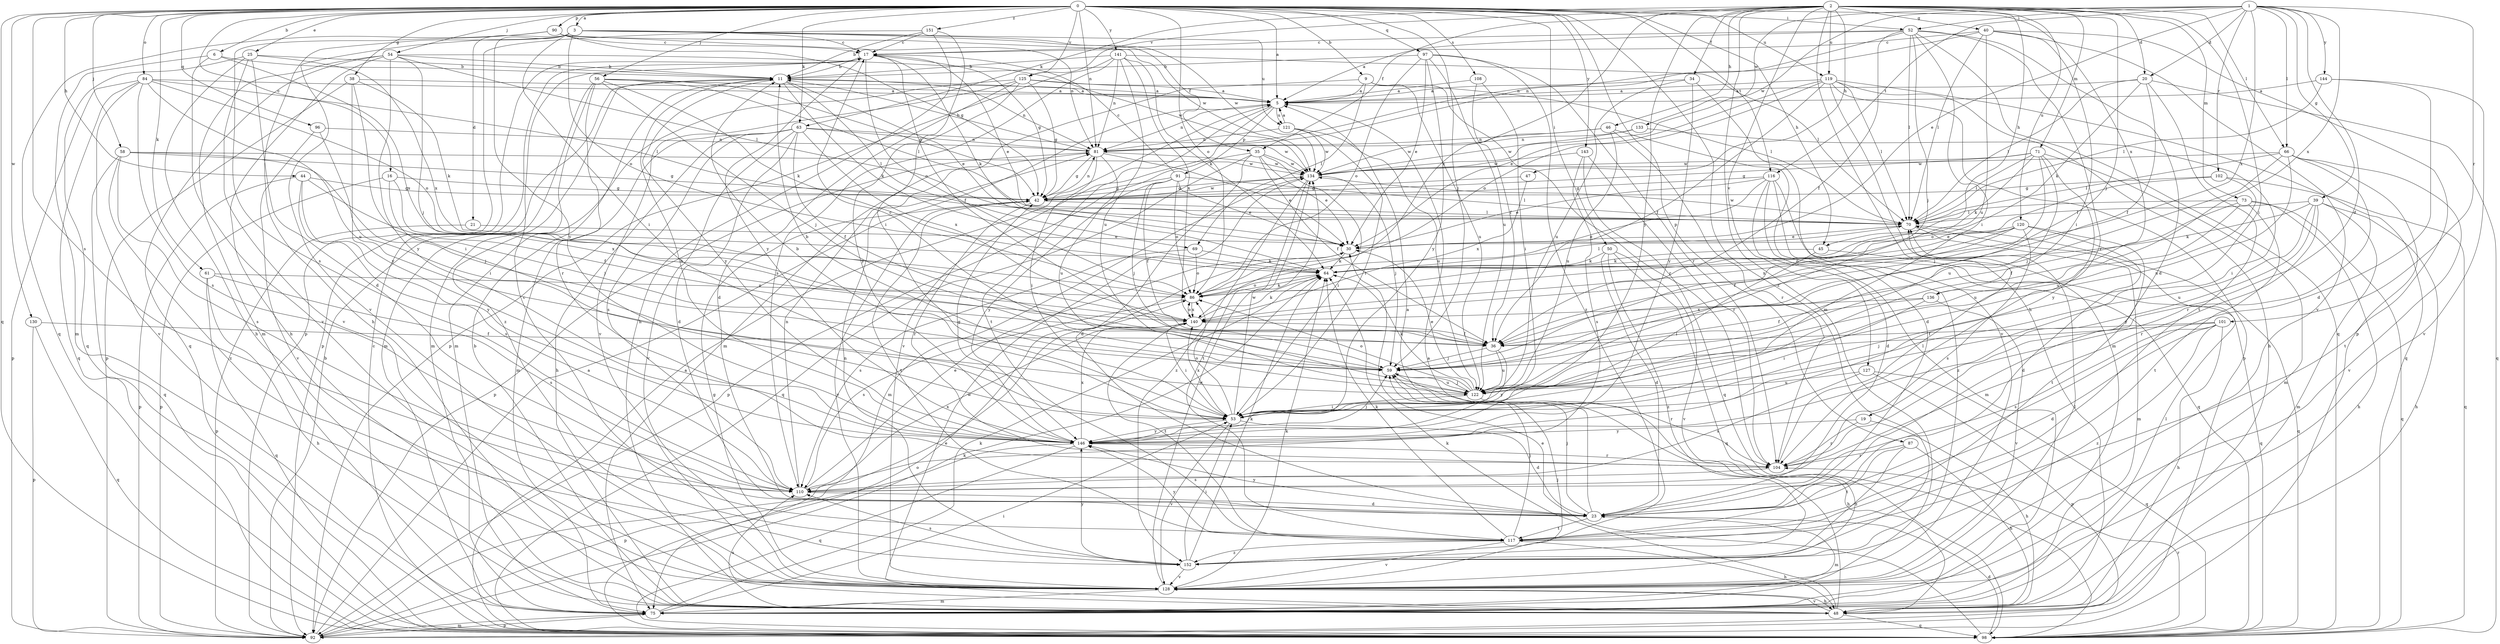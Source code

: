 strict digraph  {
0;
1;
2;
3;
5;
6;
9;
11;
16;
17;
19;
20;
21;
23;
25;
30;
34;
35;
36;
38;
39;
40;
42;
44;
45;
46;
47;
48;
50;
52;
53;
54;
56;
58;
59;
61;
63;
64;
66;
69;
70;
71;
73;
75;
81;
84;
86;
87;
90;
91;
92;
96;
97;
98;
101;
102;
104;
108;
110;
116;
117;
119;
120;
121;
122;
125;
127;
128;
130;
133;
134;
136;
140;
141;
143;
144;
146;
151;
152;
0 -> 3  [label=a];
0 -> 5  [label=a];
0 -> 6  [label=b];
0 -> 9  [label=b];
0 -> 16  [label=c];
0 -> 25  [label=e];
0 -> 38  [label=g];
0 -> 44  [label=h];
0 -> 45  [label=h];
0 -> 50  [label=i];
0 -> 52  [label=i];
0 -> 54  [label=j];
0 -> 56  [label=j];
0 -> 58  [label=j];
0 -> 59  [label=j];
0 -> 61  [label=k];
0 -> 63  [label=k];
0 -> 81  [label=n];
0 -> 84  [label=o];
0 -> 86  [label=o];
0 -> 87  [label=p];
0 -> 90  [label=p];
0 -> 96  [label=q];
0 -> 97  [label=q];
0 -> 98  [label=q];
0 -> 108  [label=s];
0 -> 110  [label=s];
0 -> 116  [label=t];
0 -> 119  [label=u];
0 -> 125  [label=v];
0 -> 130  [label=w];
0 -> 136  [label=x];
0 -> 141  [label=y];
0 -> 143  [label=y];
0 -> 151  [label=z];
0 -> 152  [label=z];
1 -> 19  [label=d];
1 -> 20  [label=d];
1 -> 30  [label=e];
1 -> 39  [label=g];
1 -> 52  [label=i];
1 -> 66  [label=l];
1 -> 101  [label=r];
1 -> 102  [label=r];
1 -> 116  [label=t];
1 -> 133  [label=w];
1 -> 134  [label=w];
1 -> 136  [label=x];
1 -> 140  [label=x];
1 -> 144  [label=y];
2 -> 20  [label=d];
2 -> 34  [label=f];
2 -> 35  [label=f];
2 -> 40  [label=g];
2 -> 45  [label=h];
2 -> 46  [label=h];
2 -> 47  [label=h];
2 -> 48  [label=h];
2 -> 53  [label=i];
2 -> 59  [label=j];
2 -> 63  [label=k];
2 -> 66  [label=l];
2 -> 71  [label=m];
2 -> 73  [label=m];
2 -> 75  [label=m];
2 -> 119  [label=u];
2 -> 120  [label=u];
2 -> 125  [label=v];
2 -> 127  [label=v];
2 -> 140  [label=x];
2 -> 146  [label=y];
3 -> 17  [label=c];
3 -> 21  [label=d];
3 -> 35  [label=f];
3 -> 48  [label=h];
3 -> 53  [label=i];
3 -> 86  [label=o];
3 -> 121  [label=u];
3 -> 128  [label=v];
3 -> 134  [label=w];
3 -> 146  [label=y];
5 -> 81  [label=n];
5 -> 91  [label=p];
5 -> 117  [label=t];
5 -> 121  [label=u];
5 -> 128  [label=v];
6 -> 11  [label=b];
6 -> 75  [label=m];
6 -> 128  [label=v];
6 -> 140  [label=x];
9 -> 5  [label=a];
9 -> 69  [label=l];
9 -> 75  [label=m];
9 -> 104  [label=r];
9 -> 122  [label=u];
11 -> 5  [label=a];
11 -> 30  [label=e];
11 -> 64  [label=k];
11 -> 69  [label=l];
11 -> 75  [label=m];
11 -> 81  [label=n];
11 -> 146  [label=y];
16 -> 42  [label=g];
16 -> 59  [label=j];
16 -> 92  [label=p];
16 -> 140  [label=x];
17 -> 11  [label=b];
17 -> 30  [label=e];
17 -> 36  [label=f];
17 -> 42  [label=g];
17 -> 64  [label=k];
17 -> 86  [label=o];
17 -> 92  [label=p];
17 -> 146  [label=y];
19 -> 48  [label=h];
19 -> 104  [label=r];
19 -> 146  [label=y];
20 -> 5  [label=a];
20 -> 36  [label=f];
20 -> 64  [label=k];
20 -> 70  [label=l];
20 -> 98  [label=q];
20 -> 117  [label=t];
21 -> 30  [label=e];
21 -> 92  [label=p];
23 -> 5  [label=a];
23 -> 59  [label=j];
23 -> 75  [label=m];
23 -> 117  [label=t];
23 -> 146  [label=y];
25 -> 11  [label=b];
25 -> 23  [label=d];
25 -> 48  [label=h];
25 -> 98  [label=q];
25 -> 128  [label=v];
25 -> 140  [label=x];
30 -> 64  [label=k];
34 -> 5  [label=a];
34 -> 122  [label=u];
34 -> 128  [label=v];
34 -> 146  [label=y];
35 -> 23  [label=d];
35 -> 30  [label=e];
35 -> 36  [label=f];
35 -> 53  [label=i];
35 -> 92  [label=p];
35 -> 98  [label=q];
35 -> 134  [label=w];
36 -> 59  [label=j];
36 -> 122  [label=u];
36 -> 146  [label=y];
38 -> 5  [label=a];
38 -> 53  [label=i];
38 -> 64  [label=k];
38 -> 92  [label=p];
38 -> 146  [label=y];
39 -> 48  [label=h];
39 -> 64  [label=k];
39 -> 70  [label=l];
39 -> 75  [label=m];
39 -> 104  [label=r];
39 -> 122  [label=u];
39 -> 146  [label=y];
40 -> 17  [label=c];
40 -> 53  [label=i];
40 -> 70  [label=l];
40 -> 81  [label=n];
40 -> 92  [label=p];
40 -> 122  [label=u];
40 -> 128  [label=v];
42 -> 70  [label=l];
42 -> 81  [label=n];
42 -> 104  [label=r];
42 -> 117  [label=t];
42 -> 128  [label=v];
42 -> 134  [label=w];
44 -> 36  [label=f];
44 -> 42  [label=g];
44 -> 92  [label=p];
44 -> 110  [label=s];
44 -> 146  [label=y];
45 -> 53  [label=i];
45 -> 64  [label=k];
45 -> 98  [label=q];
46 -> 23  [label=d];
46 -> 81  [label=n];
46 -> 104  [label=r];
46 -> 122  [label=u];
46 -> 134  [label=w];
47 -> 42  [label=g];
47 -> 140  [label=x];
48 -> 5  [label=a];
48 -> 11  [label=b];
48 -> 64  [label=k];
48 -> 98  [label=q];
48 -> 110  [label=s];
48 -> 128  [label=v];
48 -> 134  [label=w];
50 -> 23  [label=d];
50 -> 64  [label=k];
50 -> 98  [label=q];
50 -> 128  [label=v];
50 -> 152  [label=z];
52 -> 5  [label=a];
52 -> 17  [label=c];
52 -> 23  [label=d];
52 -> 36  [label=f];
52 -> 53  [label=i];
52 -> 59  [label=j];
52 -> 70  [label=l];
52 -> 81  [label=n];
52 -> 98  [label=q];
52 -> 104  [label=r];
53 -> 11  [label=b];
53 -> 23  [label=d];
53 -> 86  [label=o];
53 -> 128  [label=v];
53 -> 134  [label=w];
53 -> 140  [label=x];
53 -> 146  [label=y];
54 -> 11  [label=b];
54 -> 48  [label=h];
54 -> 59  [label=j];
54 -> 70  [label=l];
54 -> 75  [label=m];
54 -> 98  [label=q];
54 -> 134  [label=w];
54 -> 146  [label=y];
56 -> 5  [label=a];
56 -> 42  [label=g];
56 -> 59  [label=j];
56 -> 64  [label=k];
56 -> 70  [label=l];
56 -> 75  [label=m];
56 -> 104  [label=r];
56 -> 152  [label=z];
58 -> 42  [label=g];
58 -> 59  [label=j];
58 -> 98  [label=q];
58 -> 110  [label=s];
58 -> 134  [label=w];
58 -> 152  [label=z];
59 -> 17  [label=c];
59 -> 104  [label=r];
59 -> 122  [label=u];
61 -> 48  [label=h];
61 -> 86  [label=o];
61 -> 98  [label=q];
61 -> 110  [label=s];
63 -> 23  [label=d];
63 -> 36  [label=f];
63 -> 48  [label=h];
63 -> 75  [label=m];
63 -> 81  [label=n];
63 -> 110  [label=s];
63 -> 128  [label=v];
63 -> 134  [label=w];
63 -> 140  [label=x];
64 -> 70  [label=l];
64 -> 86  [label=o];
66 -> 59  [label=j];
66 -> 70  [label=l];
66 -> 104  [label=r];
66 -> 117  [label=t];
66 -> 122  [label=u];
66 -> 128  [label=v];
66 -> 134  [label=w];
69 -> 64  [label=k];
69 -> 86  [label=o];
69 -> 110  [label=s];
70 -> 30  [label=e];
70 -> 75  [label=m];
70 -> 98  [label=q];
70 -> 134  [label=w];
71 -> 42  [label=g];
71 -> 59  [label=j];
71 -> 64  [label=k];
71 -> 70  [label=l];
71 -> 75  [label=m];
71 -> 122  [label=u];
71 -> 134  [label=w];
71 -> 146  [label=y];
73 -> 36  [label=f];
73 -> 48  [label=h];
73 -> 70  [label=l];
73 -> 98  [label=q];
73 -> 117  [label=t];
73 -> 122  [label=u];
75 -> 53  [label=i];
75 -> 64  [label=k];
75 -> 70  [label=l];
75 -> 92  [label=p];
81 -> 11  [label=b];
81 -> 30  [label=e];
81 -> 42  [label=g];
81 -> 53  [label=i];
81 -> 92  [label=p];
81 -> 122  [label=u];
81 -> 134  [label=w];
84 -> 5  [label=a];
84 -> 70  [label=l];
84 -> 86  [label=o];
84 -> 92  [label=p];
84 -> 98  [label=q];
84 -> 110  [label=s];
84 -> 122  [label=u];
84 -> 128  [label=v];
86 -> 64  [label=k];
86 -> 110  [label=s];
86 -> 140  [label=x];
87 -> 48  [label=h];
87 -> 104  [label=r];
87 -> 117  [label=t];
87 -> 152  [label=z];
90 -> 17  [label=c];
90 -> 42  [label=g];
90 -> 81  [label=n];
90 -> 98  [label=q];
90 -> 110  [label=s];
90 -> 134  [label=w];
91 -> 17  [label=c];
91 -> 30  [label=e];
91 -> 36  [label=f];
91 -> 42  [label=g];
91 -> 59  [label=j];
91 -> 70  [label=l];
91 -> 86  [label=o];
91 -> 146  [label=y];
92 -> 5  [label=a];
92 -> 11  [label=b];
92 -> 30  [label=e];
92 -> 64  [label=k];
92 -> 75  [label=m];
96 -> 53  [label=i];
96 -> 81  [label=n];
96 -> 128  [label=v];
97 -> 11  [label=b];
97 -> 30  [label=e];
97 -> 86  [label=o];
97 -> 104  [label=r];
97 -> 122  [label=u];
97 -> 146  [label=y];
97 -> 152  [label=z];
98 -> 5  [label=a];
98 -> 17  [label=c];
98 -> 23  [label=d];
98 -> 30  [label=e];
98 -> 86  [label=o];
98 -> 104  [label=r];
101 -> 23  [label=d];
101 -> 36  [label=f];
101 -> 48  [label=h];
101 -> 59  [label=j];
101 -> 110  [label=s];
101 -> 152  [label=z];
102 -> 42  [label=g];
102 -> 86  [label=o];
102 -> 98  [label=q];
102 -> 122  [label=u];
104 -> 70  [label=l];
104 -> 110  [label=s];
108 -> 5  [label=a];
108 -> 36  [label=f];
108 -> 53  [label=i];
110 -> 23  [label=d];
110 -> 30  [label=e];
110 -> 81  [label=n];
110 -> 140  [label=x];
116 -> 23  [label=d];
116 -> 30  [label=e];
116 -> 42  [label=g];
116 -> 75  [label=m];
116 -> 86  [label=o];
116 -> 98  [label=q];
116 -> 152  [label=z];
117 -> 17  [label=c];
117 -> 48  [label=h];
117 -> 59  [label=j];
117 -> 64  [label=k];
117 -> 128  [label=v];
117 -> 146  [label=y];
117 -> 152  [label=z];
119 -> 5  [label=a];
119 -> 30  [label=e];
119 -> 36  [label=f];
119 -> 48  [label=h];
119 -> 70  [label=l];
119 -> 75  [label=m];
119 -> 86  [label=o];
119 -> 92  [label=p];
119 -> 98  [label=q];
120 -> 23  [label=d];
120 -> 30  [label=e];
120 -> 36  [label=f];
120 -> 86  [label=o];
120 -> 110  [label=s];
120 -> 117  [label=t];
120 -> 140  [label=x];
121 -> 5  [label=a];
121 -> 53  [label=i];
121 -> 81  [label=n];
121 -> 122  [label=u];
121 -> 134  [label=w];
122 -> 11  [label=b];
122 -> 30  [label=e];
122 -> 48  [label=h];
122 -> 53  [label=i];
122 -> 59  [label=j];
122 -> 64  [label=k];
122 -> 86  [label=o];
125 -> 5  [label=a];
125 -> 23  [label=d];
125 -> 42  [label=g];
125 -> 70  [label=l];
125 -> 75  [label=m];
125 -> 128  [label=v];
125 -> 146  [label=y];
127 -> 92  [label=p];
127 -> 98  [label=q];
127 -> 110  [label=s];
127 -> 122  [label=u];
128 -> 42  [label=g];
128 -> 48  [label=h];
128 -> 59  [label=j];
128 -> 64  [label=k];
128 -> 70  [label=l];
128 -> 75  [label=m];
128 -> 134  [label=w];
130 -> 36  [label=f];
130 -> 92  [label=p];
130 -> 98  [label=q];
133 -> 53  [label=i];
133 -> 81  [label=n];
133 -> 134  [label=w];
134 -> 42  [label=g];
134 -> 59  [label=j];
134 -> 75  [label=m];
134 -> 117  [label=t];
134 -> 152  [label=z];
136 -> 36  [label=f];
136 -> 53  [label=i];
136 -> 128  [label=v];
136 -> 140  [label=x];
140 -> 36  [label=f];
140 -> 53  [label=i];
140 -> 64  [label=k];
140 -> 86  [label=o];
140 -> 117  [label=t];
141 -> 11  [label=b];
141 -> 64  [label=k];
141 -> 70  [label=l];
141 -> 81  [label=n];
141 -> 92  [label=p];
141 -> 110  [label=s];
141 -> 122  [label=u];
141 -> 140  [label=x];
143 -> 98  [label=q];
143 -> 104  [label=r];
143 -> 110  [label=s];
143 -> 134  [label=w];
144 -> 5  [label=a];
144 -> 23  [label=d];
144 -> 70  [label=l];
144 -> 128  [label=v];
146 -> 11  [label=b];
146 -> 42  [label=g];
146 -> 59  [label=j];
146 -> 92  [label=p];
146 -> 98  [label=q];
146 -> 104  [label=r];
146 -> 140  [label=x];
151 -> 11  [label=b];
151 -> 17  [label=c];
151 -> 48  [label=h];
151 -> 53  [label=i];
151 -> 92  [label=p];
152 -> 53  [label=i];
152 -> 64  [label=k];
152 -> 81  [label=n];
152 -> 110  [label=s];
152 -> 128  [label=v];
152 -> 146  [label=y];
}
